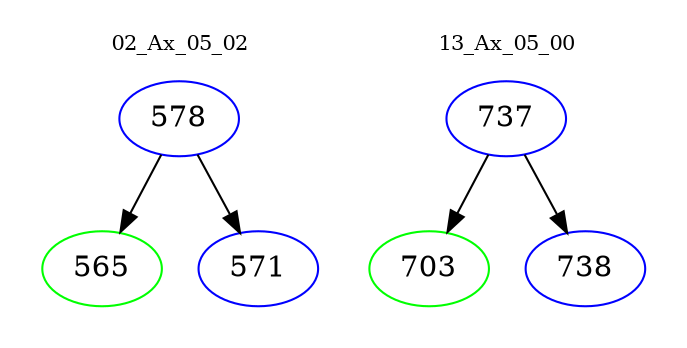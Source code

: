 digraph{
subgraph cluster_0 {
color = white
label = "02_Ax_05_02";
fontsize=10;
T0_578 [label="578", color="blue"]
T0_578 -> T0_565 [color="black"]
T0_565 [label="565", color="green"]
T0_578 -> T0_571 [color="black"]
T0_571 [label="571", color="blue"]
}
subgraph cluster_1 {
color = white
label = "13_Ax_05_00";
fontsize=10;
T1_737 [label="737", color="blue"]
T1_737 -> T1_703 [color="black"]
T1_703 [label="703", color="green"]
T1_737 -> T1_738 [color="black"]
T1_738 [label="738", color="blue"]
}
}
